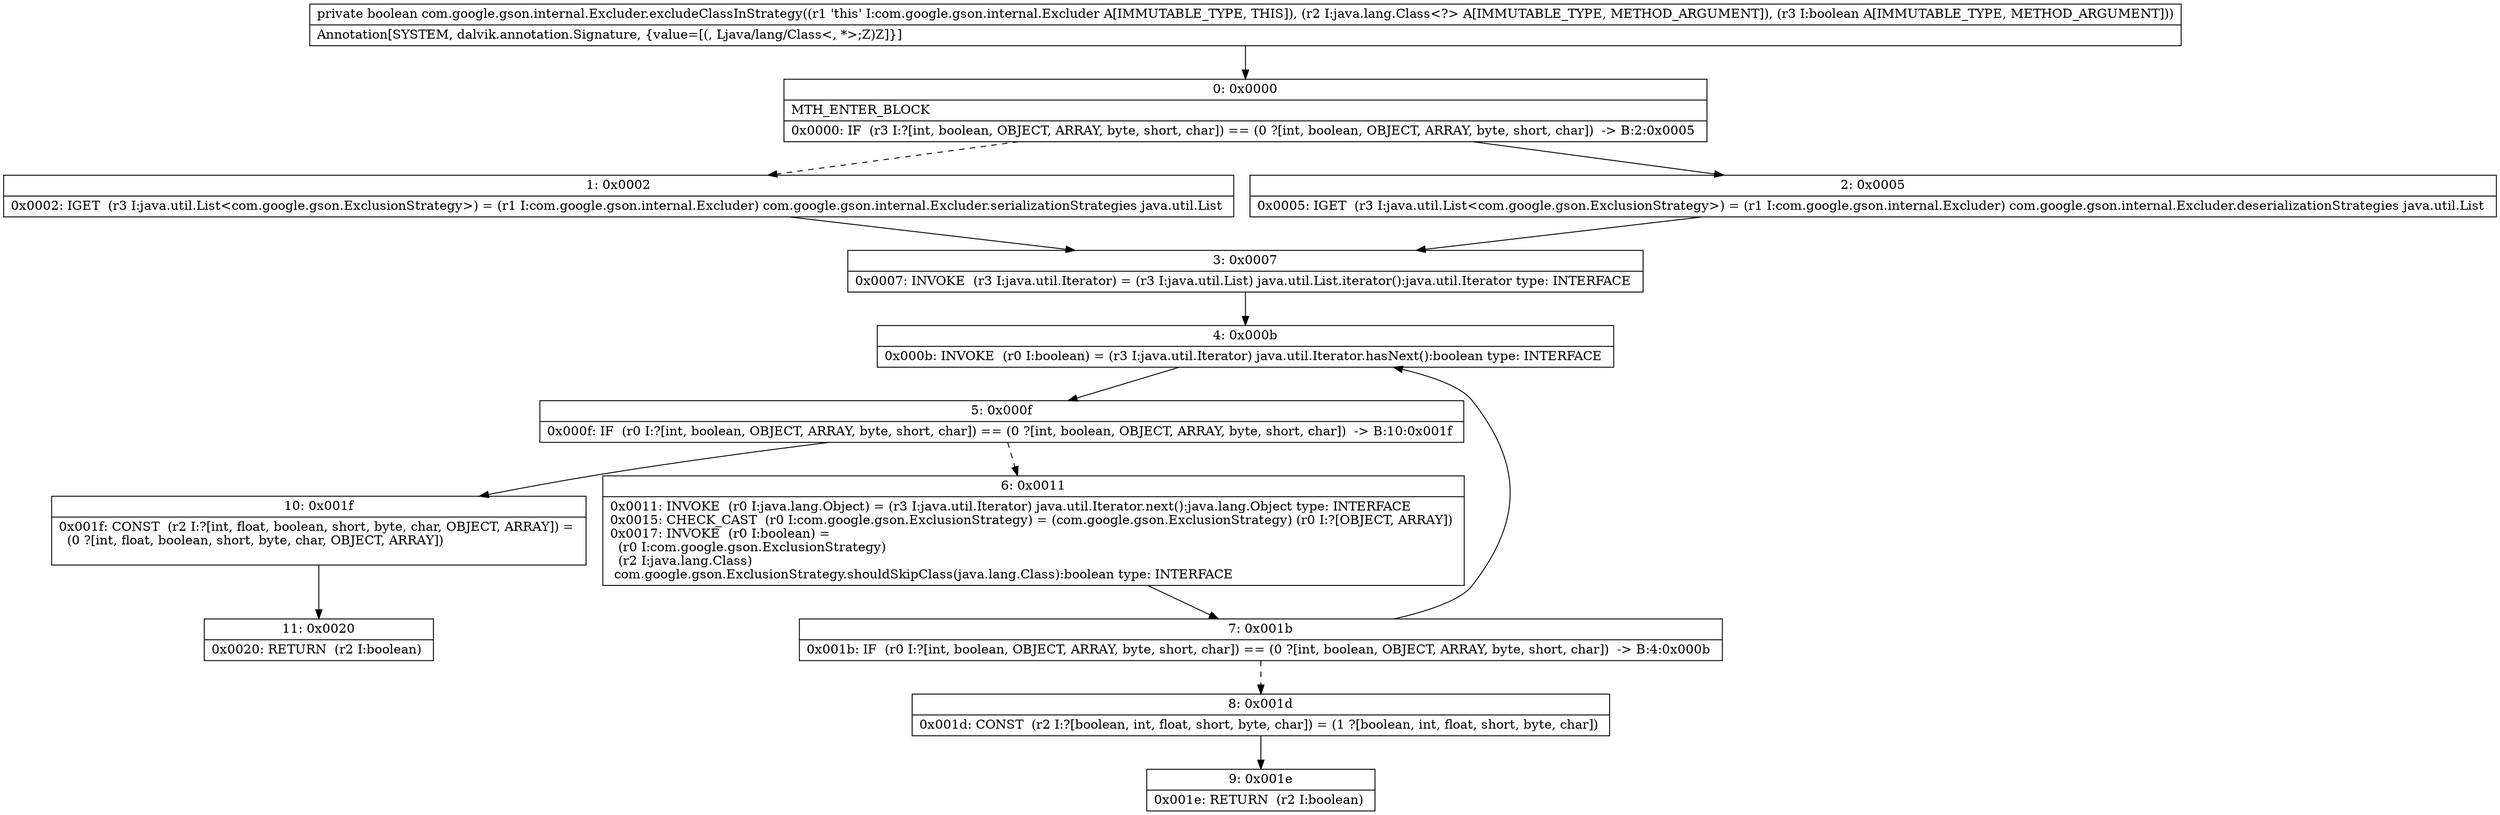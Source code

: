 digraph "CFG forcom.google.gson.internal.Excluder.excludeClassInStrategy(Ljava\/lang\/Class;Z)Z" {
Node_0 [shape=record,label="{0\:\ 0x0000|MTH_ENTER_BLOCK\l|0x0000: IF  (r3 I:?[int, boolean, OBJECT, ARRAY, byte, short, char]) == (0 ?[int, boolean, OBJECT, ARRAY, byte, short, char])  \-\> B:2:0x0005 \l}"];
Node_1 [shape=record,label="{1\:\ 0x0002|0x0002: IGET  (r3 I:java.util.List\<com.google.gson.ExclusionStrategy\>) = (r1 I:com.google.gson.internal.Excluder) com.google.gson.internal.Excluder.serializationStrategies java.util.List \l}"];
Node_2 [shape=record,label="{2\:\ 0x0005|0x0005: IGET  (r3 I:java.util.List\<com.google.gson.ExclusionStrategy\>) = (r1 I:com.google.gson.internal.Excluder) com.google.gson.internal.Excluder.deserializationStrategies java.util.List \l}"];
Node_3 [shape=record,label="{3\:\ 0x0007|0x0007: INVOKE  (r3 I:java.util.Iterator) = (r3 I:java.util.List) java.util.List.iterator():java.util.Iterator type: INTERFACE \l}"];
Node_4 [shape=record,label="{4\:\ 0x000b|0x000b: INVOKE  (r0 I:boolean) = (r3 I:java.util.Iterator) java.util.Iterator.hasNext():boolean type: INTERFACE \l}"];
Node_5 [shape=record,label="{5\:\ 0x000f|0x000f: IF  (r0 I:?[int, boolean, OBJECT, ARRAY, byte, short, char]) == (0 ?[int, boolean, OBJECT, ARRAY, byte, short, char])  \-\> B:10:0x001f \l}"];
Node_6 [shape=record,label="{6\:\ 0x0011|0x0011: INVOKE  (r0 I:java.lang.Object) = (r3 I:java.util.Iterator) java.util.Iterator.next():java.lang.Object type: INTERFACE \l0x0015: CHECK_CAST  (r0 I:com.google.gson.ExclusionStrategy) = (com.google.gson.ExclusionStrategy) (r0 I:?[OBJECT, ARRAY]) \l0x0017: INVOKE  (r0 I:boolean) = \l  (r0 I:com.google.gson.ExclusionStrategy)\l  (r2 I:java.lang.Class)\l com.google.gson.ExclusionStrategy.shouldSkipClass(java.lang.Class):boolean type: INTERFACE \l}"];
Node_7 [shape=record,label="{7\:\ 0x001b|0x001b: IF  (r0 I:?[int, boolean, OBJECT, ARRAY, byte, short, char]) == (0 ?[int, boolean, OBJECT, ARRAY, byte, short, char])  \-\> B:4:0x000b \l}"];
Node_8 [shape=record,label="{8\:\ 0x001d|0x001d: CONST  (r2 I:?[boolean, int, float, short, byte, char]) = (1 ?[boolean, int, float, short, byte, char]) \l}"];
Node_9 [shape=record,label="{9\:\ 0x001e|0x001e: RETURN  (r2 I:boolean) \l}"];
Node_10 [shape=record,label="{10\:\ 0x001f|0x001f: CONST  (r2 I:?[int, float, boolean, short, byte, char, OBJECT, ARRAY]) = \l  (0 ?[int, float, boolean, short, byte, char, OBJECT, ARRAY])\l \l}"];
Node_11 [shape=record,label="{11\:\ 0x0020|0x0020: RETURN  (r2 I:boolean) \l}"];
MethodNode[shape=record,label="{private boolean com.google.gson.internal.Excluder.excludeClassInStrategy((r1 'this' I:com.google.gson.internal.Excluder A[IMMUTABLE_TYPE, THIS]), (r2 I:java.lang.Class\<?\> A[IMMUTABLE_TYPE, METHOD_ARGUMENT]), (r3 I:boolean A[IMMUTABLE_TYPE, METHOD_ARGUMENT]))  | Annotation[SYSTEM, dalvik.annotation.Signature, \{value=[(, Ljava\/lang\/Class\<, *\>;Z)Z]\}]\l}"];
MethodNode -> Node_0;
Node_0 -> Node_1[style=dashed];
Node_0 -> Node_2;
Node_1 -> Node_3;
Node_2 -> Node_3;
Node_3 -> Node_4;
Node_4 -> Node_5;
Node_5 -> Node_6[style=dashed];
Node_5 -> Node_10;
Node_6 -> Node_7;
Node_7 -> Node_4;
Node_7 -> Node_8[style=dashed];
Node_8 -> Node_9;
Node_10 -> Node_11;
}

